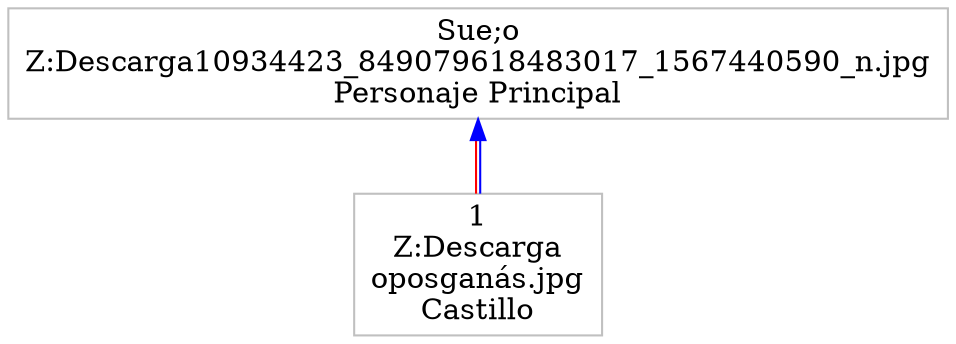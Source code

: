 digraph ColaAtencion {node [dir=both,shape=polygon, fontcolor="Black", height=0.5, color="Grey"]edge [color="blue", color="blue:red"]rankdir=BT
"1
Z:\Descarga\noposganás.jpg
Castillo"-> "Sue;o
Z:\Descarga\10934423_849079618483017_1567440590_n.jpg
Personaje Principal"
}
